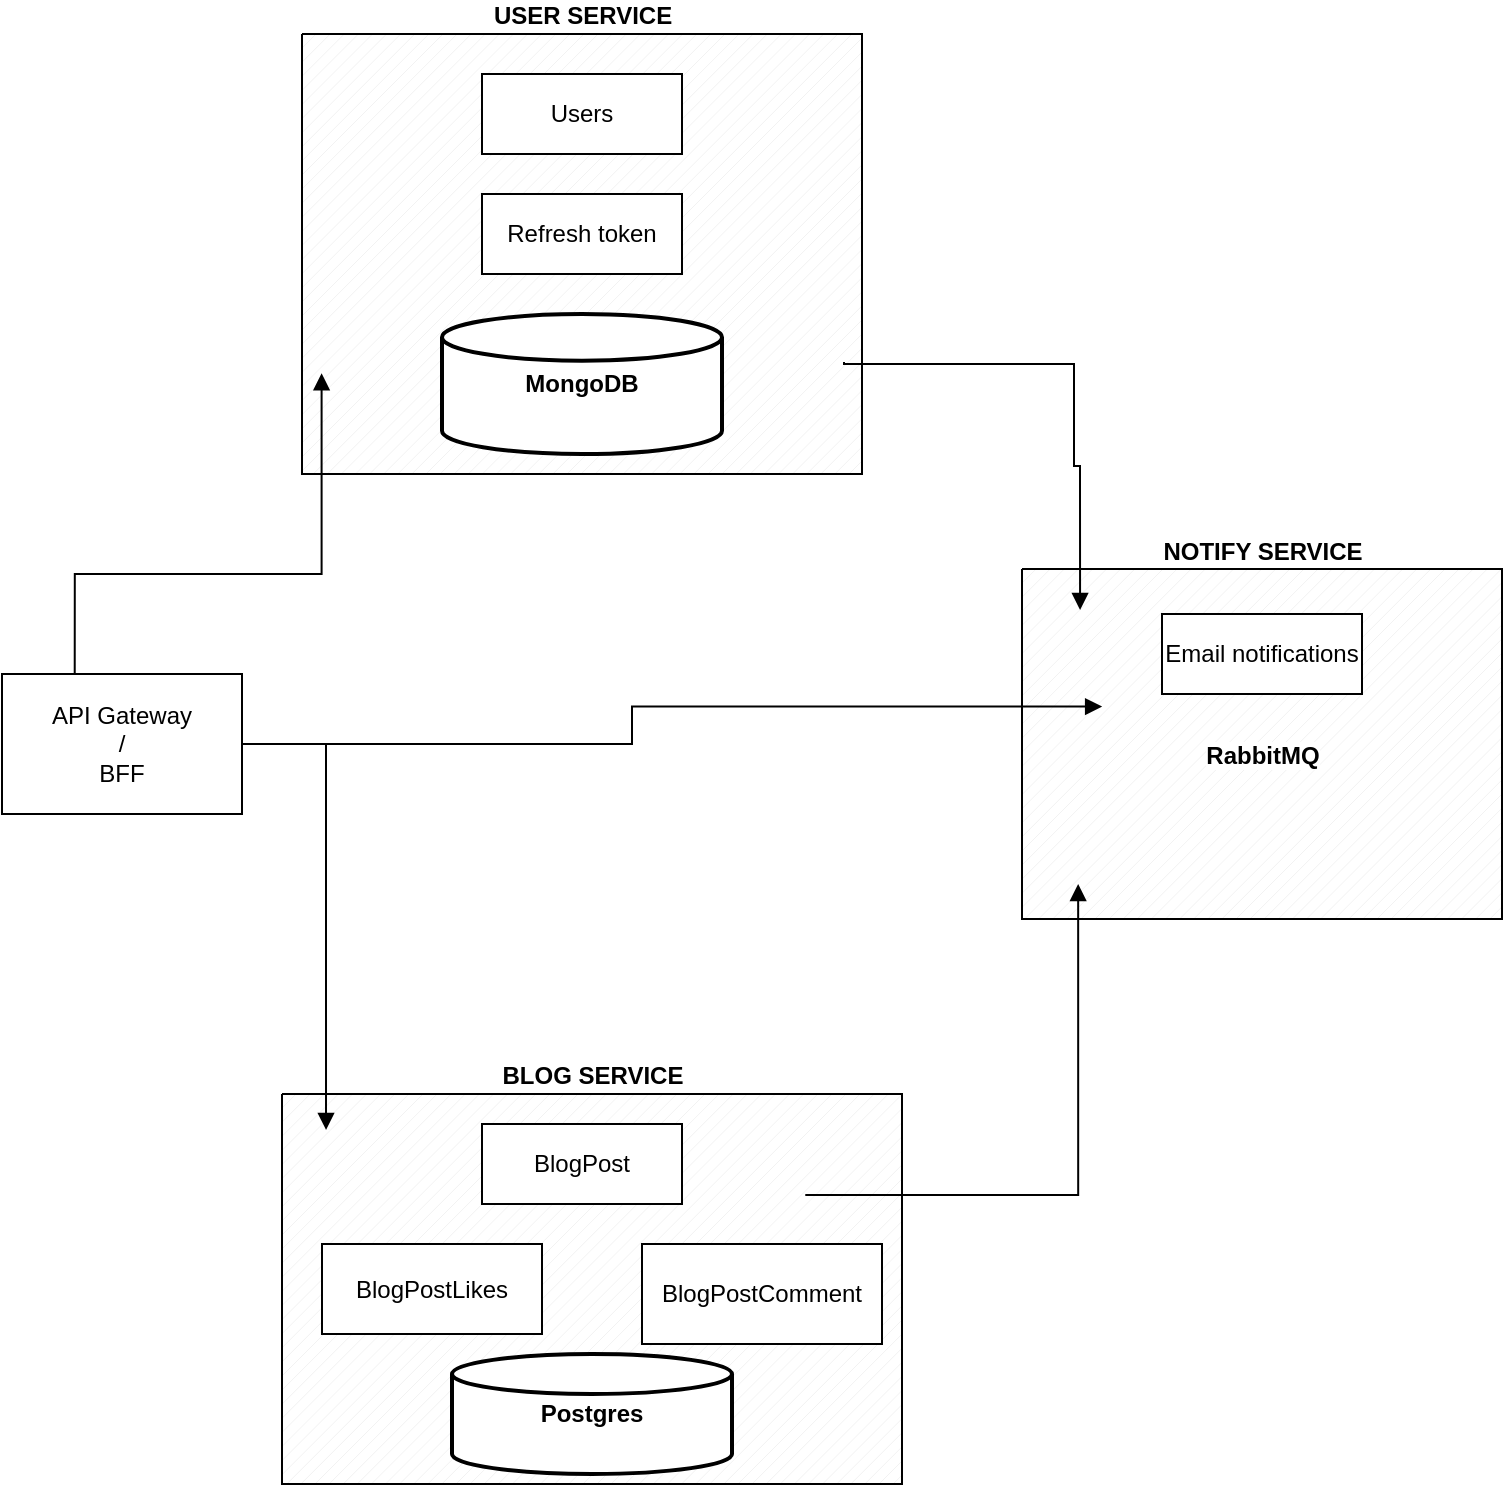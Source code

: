 <mxfile version="21.6.2" type="device">
  <diagram name="Страница 1" id="eeNHljJxM6PNybwzQQj4">
    <mxGraphModel dx="1434" dy="764" grid="1" gridSize="10" guides="1" tooltips="1" connect="1" arrows="1" fold="1" page="1" pageScale="1" pageWidth="827" pageHeight="1169" math="0" shadow="0">
      <root>
        <mxCell id="0" />
        <mxCell id="1" parent="0" />
        <mxCell id="r2nBaTb8oHhWyt5prRrd-1" value="API Gateway&lt;br&gt;/&lt;br&gt;BFF" style="whiteSpace=wrap;html=1;align=center;" parent="1" vertex="1">
          <mxGeometry x="50" y="430" width="120" height="70" as="geometry" />
        </mxCell>
        <mxCell id="r2nBaTb8oHhWyt5prRrd-8" value="&lt;b&gt;USER SERVICE&lt;/b&gt;" style="verticalLabelPosition=top;verticalAlign=bottom;html=1;shape=mxgraph.basic.patternFillRect;fillStyle=diag;step=5;fillStrokeWidth=0.2;fillStrokeColor=#dddddd;labelPosition=center;align=center;" parent="1" vertex="1">
          <mxGeometry x="200" y="110" width="280" height="220" as="geometry" />
        </mxCell>
        <mxCell id="r2nBaTb8oHhWyt5prRrd-5" value="Users" style="whiteSpace=wrap;html=1;align=center;" parent="1" vertex="1">
          <mxGeometry x="290" y="130" width="100" height="40" as="geometry" />
        </mxCell>
        <mxCell id="r2nBaTb8oHhWyt5prRrd-7" value="Refresh token" style="whiteSpace=wrap;html=1;align=center;" parent="1" vertex="1">
          <mxGeometry x="290" y="190" width="100" height="40" as="geometry" />
        </mxCell>
        <mxCell id="r2nBaTb8oHhWyt5prRrd-13" value="&lt;b&gt;MongoDB&lt;/b&gt;" style="strokeWidth=2;html=1;shape=mxgraph.flowchart.database;whiteSpace=wrap;" parent="1" vertex="1">
          <mxGeometry x="270" y="250" width="140" height="70" as="geometry" />
        </mxCell>
        <mxCell id="r2nBaTb8oHhWyt5prRrd-16" value="&lt;b&gt;BLOG SERVICE&lt;/b&gt;" style="verticalLabelPosition=top;verticalAlign=bottom;html=1;shape=mxgraph.basic.patternFillRect;fillStyle=diag;step=5;fillStrokeWidth=0.2;fillStrokeColor=#dddddd;labelPosition=center;align=center;" parent="1" vertex="1">
          <mxGeometry x="190" y="640" width="310" height="195" as="geometry" />
        </mxCell>
        <mxCell id="r2nBaTb8oHhWyt5prRrd-10" value="BlogPost" style="whiteSpace=wrap;html=1;align=center;" parent="1" vertex="1">
          <mxGeometry x="290" y="655" width="100" height="40" as="geometry" />
        </mxCell>
        <mxCell id="r2nBaTb8oHhWyt5prRrd-11" value="BlogPostComment" style="whiteSpace=wrap;html=1;align=center;" parent="1" vertex="1">
          <mxGeometry x="370" y="715" width="120" height="50" as="geometry" />
        </mxCell>
        <mxCell id="r2nBaTb8oHhWyt5prRrd-12" value="BlogPostLikes" style="whiteSpace=wrap;html=1;align=center;" parent="1" vertex="1">
          <mxGeometry x="210" y="715" width="110" height="45" as="geometry" />
        </mxCell>
        <mxCell id="r2nBaTb8oHhWyt5prRrd-15" value="&lt;b&gt;Postgres&lt;/b&gt;" style="strokeWidth=2;html=1;shape=mxgraph.flowchart.database;whiteSpace=wrap;" parent="1" vertex="1">
          <mxGeometry x="275" y="770" width="140" height="60" as="geometry" />
        </mxCell>
        <mxCell id="r2nBaTb8oHhWyt5prRrd-19" value="&lt;b&gt;NOTIFY SERVICE&lt;/b&gt;" style="verticalLabelPosition=top;verticalAlign=bottom;html=1;shape=mxgraph.basic.patternFillRect;fillStyle=diag;step=5;fillStrokeWidth=0.2;fillStrokeColor=#dddddd;labelPosition=center;align=center;" parent="1" vertex="1">
          <mxGeometry x="560" y="377.5" width="240" height="175" as="geometry" />
        </mxCell>
        <mxCell id="r2nBaTb8oHhWyt5prRrd-21" value="&lt;b&gt;RabbitMQ&lt;/b&gt;" style="shape=image;html=1;verticalAlign=bottom;verticalLabelPosition=top;labelBackgroundColor=#ffffff;imageAspect=0;aspect=fixed;image=https://cdn3.iconfinder.com/data/icons/user-interface-798/32/User_Interface_Layer_layers_design_bundle_stack-128.png;labelPosition=center;align=center;" parent="1" vertex="1">
          <mxGeometry x="646" y="480" width="68" height="68" as="geometry" />
        </mxCell>
        <mxCell id="r2nBaTb8oHhWyt5prRrd-23" value="Email notifications" style="whiteSpace=wrap;html=1;align=center;" parent="1" vertex="1">
          <mxGeometry x="630" y="400" width="100" height="40" as="geometry" />
        </mxCell>
        <mxCell id="r2nBaTb8oHhWyt5prRrd-26" value="" style="endArrow=block;endFill=1;html=1;edgeStyle=orthogonalEdgeStyle;align=left;verticalAlign=top;rounded=0;entryX=0.071;entryY=0.092;entryDx=0;entryDy=0;entryPerimeter=0;" parent="1" source="r2nBaTb8oHhWyt5prRrd-1" target="r2nBaTb8oHhWyt5prRrd-16" edge="1">
          <mxGeometry x="-1" relative="1" as="geometry">
            <mxPoint x="83.55" y="500" as="sourcePoint" />
            <mxPoint x="136.41" y="732.915" as="targetPoint" />
          </mxGeometry>
        </mxCell>
        <mxCell id="r2nBaTb8oHhWyt5prRrd-28" value="" style="endArrow=block;endFill=1;html=1;edgeStyle=orthogonalEdgeStyle;align=left;verticalAlign=top;rounded=0;exitX=0.844;exitY=0.259;exitDx=0;exitDy=0;exitPerimeter=0;entryX=0.117;entryY=0.9;entryDx=0;entryDy=0;entryPerimeter=0;" parent="1" source="r2nBaTb8oHhWyt5prRrd-16" target="r2nBaTb8oHhWyt5prRrd-19" edge="1">
          <mxGeometry x="-1" relative="1" as="geometry">
            <mxPoint x="250" y="490" as="sourcePoint" />
            <mxPoint x="410" y="490" as="targetPoint" />
          </mxGeometry>
        </mxCell>
        <mxCell id="r2nBaTb8oHhWyt5prRrd-32" value="" style="endArrow=block;endFill=1;html=1;edgeStyle=orthogonalEdgeStyle;align=left;verticalAlign=top;rounded=0;entryX=0.121;entryY=0.117;entryDx=0;entryDy=0;entryPerimeter=0;exitX=0.932;exitY=0.7;exitDx=0;exitDy=0;exitPerimeter=0;" parent="1" target="r2nBaTb8oHhWyt5prRrd-19" edge="1">
          <mxGeometry x="-1" relative="1" as="geometry">
            <mxPoint x="471" y="274" as="sourcePoint" />
            <mxPoint x="585" y="326" as="targetPoint" />
            <Array as="points">
              <mxPoint x="471" y="275" />
              <mxPoint x="586" y="275" />
              <mxPoint x="586" y="326" />
              <mxPoint x="589" y="326" />
            </Array>
          </mxGeometry>
        </mxCell>
        <mxCell id="r2nBaTb8oHhWyt5prRrd-33" value="" style="endArrow=block;endFill=1;html=1;edgeStyle=orthogonalEdgeStyle;align=left;verticalAlign=top;rounded=0;entryX=0.035;entryY=0.771;entryDx=0;entryDy=0;entryPerimeter=0;exitX=0.303;exitY=0.007;exitDx=0;exitDy=0;exitPerimeter=0;" parent="1" source="r2nBaTb8oHhWyt5prRrd-1" target="r2nBaTb8oHhWyt5prRrd-8" edge="1">
          <mxGeometry x="-1" relative="1" as="geometry">
            <mxPoint y="340" as="sourcePoint" />
            <mxPoint x="114.16" y="391.975" as="targetPoint" />
          </mxGeometry>
        </mxCell>
        <mxCell id="r2nBaTb8oHhWyt5prRrd-34" value="" style="endArrow=block;endFill=1;html=1;edgeStyle=orthogonalEdgeStyle;align=left;verticalAlign=top;rounded=0;entryX=0.167;entryY=0.393;entryDx=0;entryDy=0;entryPerimeter=0;" parent="1" source="r2nBaTb8oHhWyt5prRrd-1" target="r2nBaTb8oHhWyt5prRrd-19" edge="1">
          <mxGeometry x="-1" relative="1" as="geometry">
            <mxPoint x="-40" y="590" as="sourcePoint" />
            <mxPoint x="74.16" y="641.975" as="targetPoint" />
          </mxGeometry>
        </mxCell>
      </root>
    </mxGraphModel>
  </diagram>
</mxfile>
